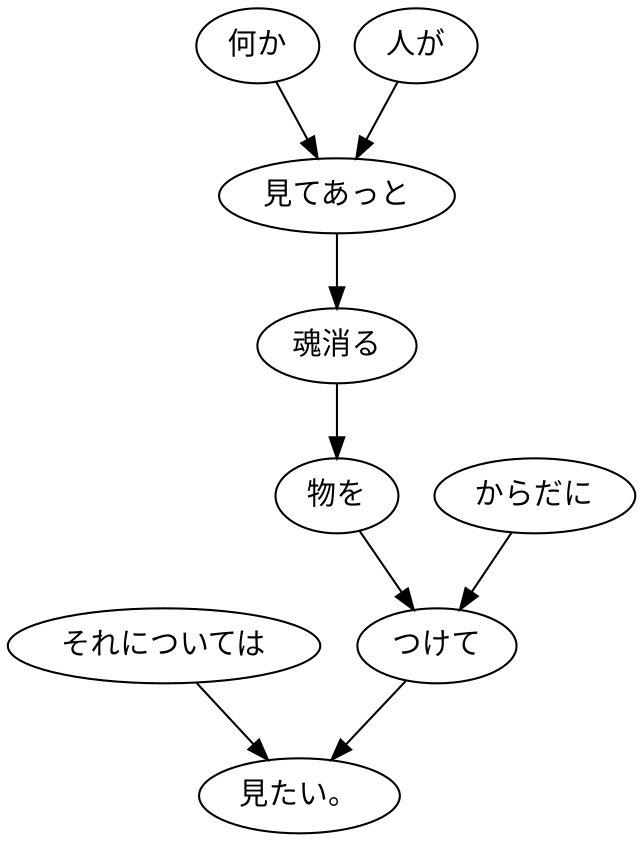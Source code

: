 digraph graph4312 {
	node0 [label="それについては"];
	node1 [label="何か"];
	node2 [label="人が"];
	node3 [label="見てあっと"];
	node4 [label="魂消る"];
	node5 [label="物を"];
	node6 [label="からだに"];
	node7 [label="つけて"];
	node8 [label="見たい。"];
	node0 -> node8;
	node1 -> node3;
	node2 -> node3;
	node3 -> node4;
	node4 -> node5;
	node5 -> node7;
	node6 -> node7;
	node7 -> node8;
}
